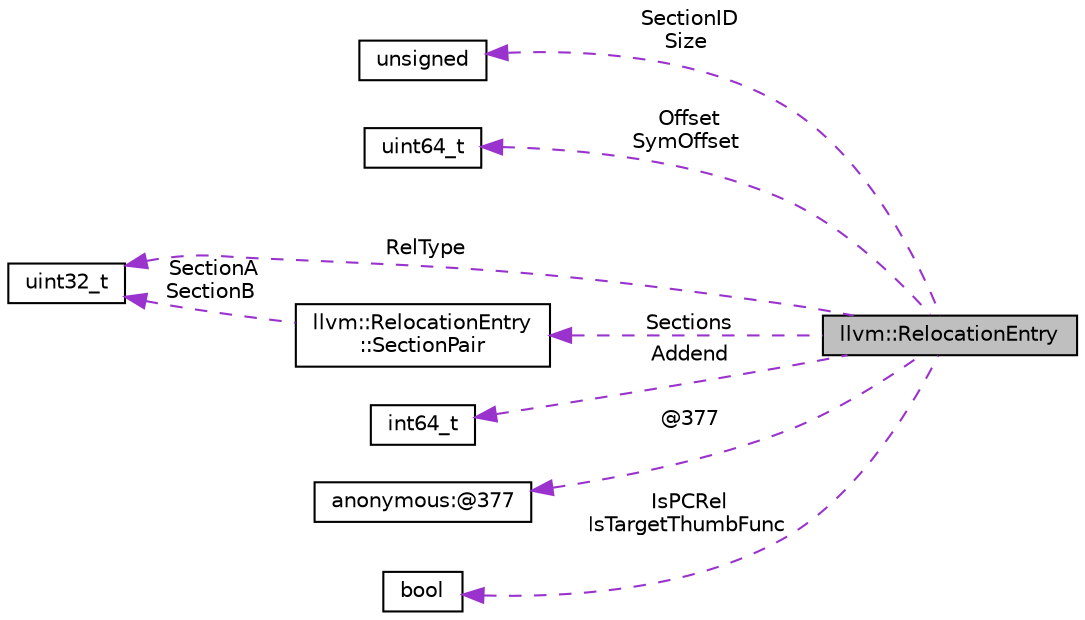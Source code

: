 digraph "llvm::RelocationEntry"
{
 // LATEX_PDF_SIZE
  bgcolor="transparent";
  edge [fontname="Helvetica",fontsize="10",labelfontname="Helvetica",labelfontsize="10"];
  node [fontname="Helvetica",fontsize="10",shape="box"];
  rankdir="LR";
  Node1 [label="llvm::RelocationEntry",height=0.2,width=0.4,color="black", fillcolor="grey75", style="filled", fontcolor="black",tooltip="RelocationEntry - used to represent relocations internally in the dynamic linker."];
  Node2 -> Node1 [dir="back",color="darkorchid3",fontsize="10",style="dashed",label=" SectionID\nSize" ,fontname="Helvetica"];
  Node2 [label="unsigned",height=0.2,width=0.4,color="black",URL="$classunsigned.html",tooltip=" "];
  Node3 -> Node1 [dir="back",color="darkorchid3",fontsize="10",style="dashed",label=" Offset\nSymOffset" ,fontname="Helvetica"];
  Node3 [label="uint64_t",height=0.2,width=0.4,color="black",tooltip=" "];
  Node4 -> Node1 [dir="back",color="darkorchid3",fontsize="10",style="dashed",label=" RelType" ,fontname="Helvetica"];
  Node4 [label="uint32_t",height=0.2,width=0.4,color="black",URL="$classuint32__t.html",tooltip=" "];
  Node5 -> Node1 [dir="back",color="darkorchid3",fontsize="10",style="dashed",label=" Addend" ,fontname="Helvetica"];
  Node5 [label="int64_t",height=0.2,width=0.4,color="black",tooltip=" "];
  Node6 -> Node1 [dir="back",color="darkorchid3",fontsize="10",style="dashed",label=" Sections" ,fontname="Helvetica"];
  Node6 [label="llvm::RelocationEntry\l::SectionPair",height=0.2,width=0.4,color="black",URL="$structllvm_1_1RelocationEntry_1_1SectionPair.html",tooltip=" "];
  Node4 -> Node6 [dir="back",color="darkorchid3",fontsize="10",style="dashed",label=" SectionA\nSectionB" ,fontname="Helvetica"];
  Node7 -> Node1 [dir="back",color="darkorchid3",fontsize="10",style="dashed",label=" @377" ,fontname="Helvetica"];
  Node7 [label="anonymous:@377",height=0.2,width=0.4,color="black",tooltip=" "];
  Node8 -> Node1 [dir="back",color="darkorchid3",fontsize="10",style="dashed",label=" IsPCRel\nIsTargetThumbFunc" ,fontname="Helvetica"];
  Node8 [label="bool",height=0.2,width=0.4,color="black",URL="$classbool.html",tooltip=" "];
}
